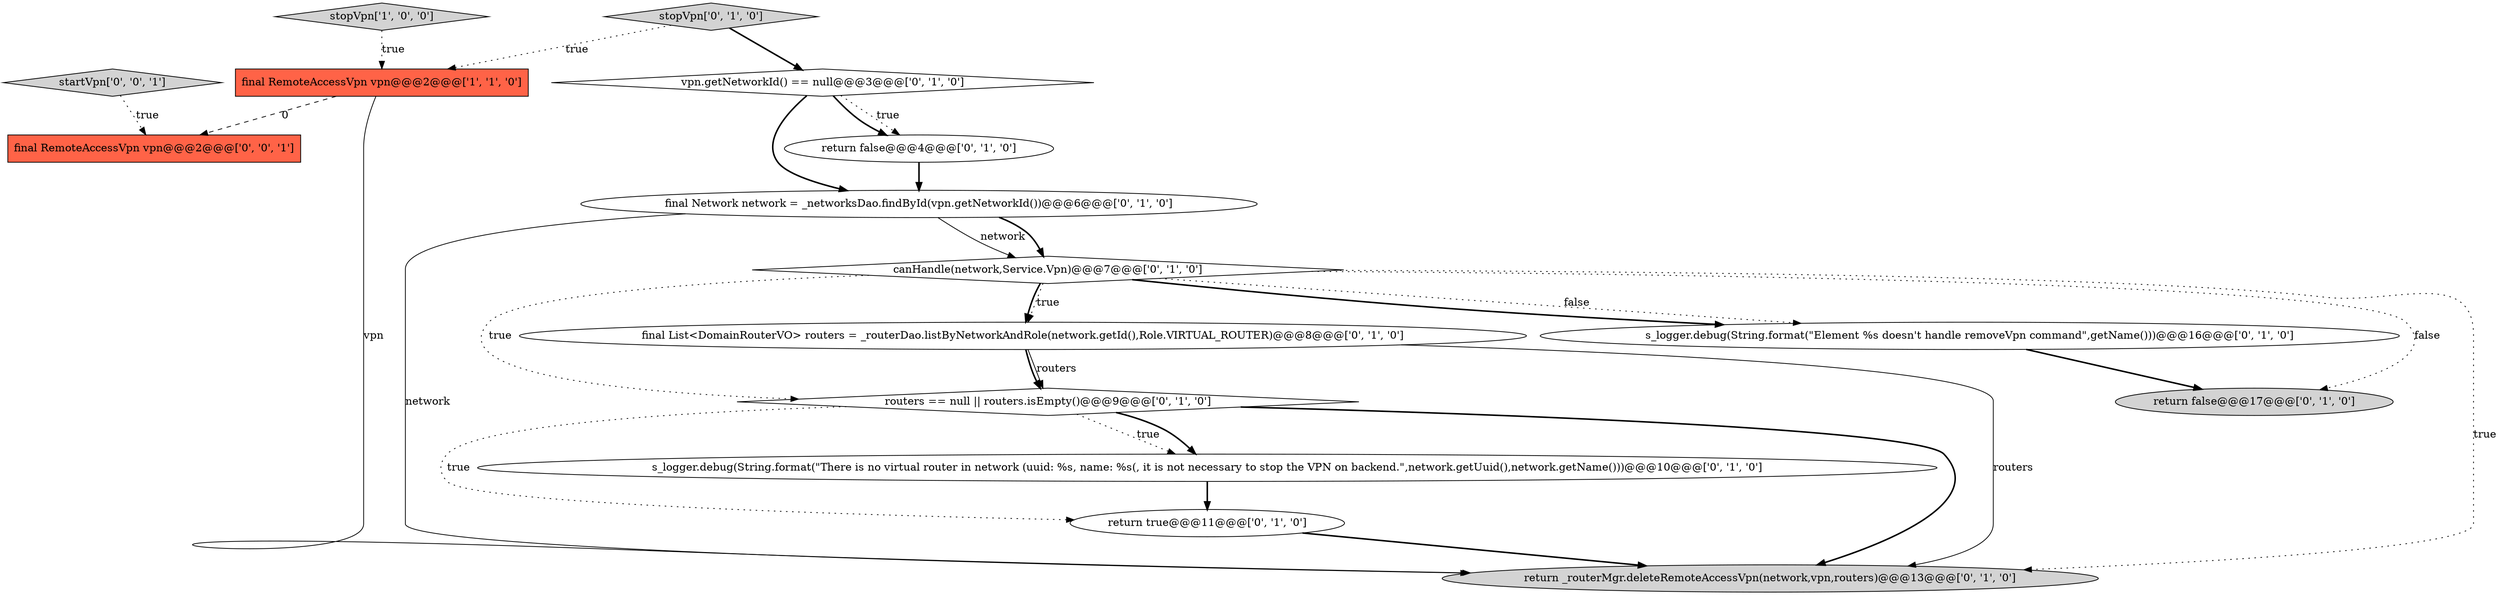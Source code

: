 digraph {
15 [style = filled, label = "final RemoteAccessVpn vpn@@@2@@@['0', '0', '1']", fillcolor = tomato, shape = box image = "AAA0AAABBB3BBB"];
8 [style = filled, label = "return true@@@11@@@['0', '1', '0']", fillcolor = white, shape = ellipse image = "AAA0AAABBB2BBB"];
10 [style = filled, label = "return _routerMgr.deleteRemoteAccessVpn(network,vpn,routers)@@@13@@@['0', '1', '0']", fillcolor = lightgray, shape = ellipse image = "AAA0AAABBB2BBB"];
13 [style = filled, label = "return false@@@4@@@['0', '1', '0']", fillcolor = white, shape = ellipse image = "AAA0AAABBB2BBB"];
11 [style = filled, label = "stopVpn['0', '1', '0']", fillcolor = lightgray, shape = diamond image = "AAA0AAABBB2BBB"];
1 [style = filled, label = "stopVpn['1', '0', '0']", fillcolor = lightgray, shape = diamond image = "AAA0AAABBB1BBB"];
5 [style = filled, label = "routers == null || routers.isEmpty()@@@9@@@['0', '1', '0']", fillcolor = white, shape = diamond image = "AAA0AAABBB2BBB"];
12 [style = filled, label = "s_logger.debug(String.format(\"Element %s doesn't handle removeVpn command\",getName()))@@@16@@@['0', '1', '0']", fillcolor = white, shape = ellipse image = "AAA1AAABBB2BBB"];
7 [style = filled, label = "canHandle(network,Service.Vpn)@@@7@@@['0', '1', '0']", fillcolor = white, shape = diamond image = "AAA0AAABBB2BBB"];
14 [style = filled, label = "startVpn['0', '0', '1']", fillcolor = lightgray, shape = diamond image = "AAA0AAABBB3BBB"];
4 [style = filled, label = "final List<DomainRouterVO> routers = _routerDao.listByNetworkAndRole(network.getId(),Role.VIRTUAL_ROUTER)@@@8@@@['0', '1', '0']", fillcolor = white, shape = ellipse image = "AAA0AAABBB2BBB"];
0 [style = filled, label = "final RemoteAccessVpn vpn@@@2@@@['1', '1', '0']", fillcolor = tomato, shape = box image = "AAA0AAABBB1BBB"];
2 [style = filled, label = "return false@@@17@@@['0', '1', '0']", fillcolor = lightgray, shape = ellipse image = "AAA0AAABBB2BBB"];
6 [style = filled, label = "final Network network = _networksDao.findById(vpn.getNetworkId())@@@6@@@['0', '1', '0']", fillcolor = white, shape = ellipse image = "AAA0AAABBB2BBB"];
9 [style = filled, label = "vpn.getNetworkId() == null@@@3@@@['0', '1', '0']", fillcolor = white, shape = diamond image = "AAA0AAABBB2BBB"];
3 [style = filled, label = "s_logger.debug(String.format(\"There is no virtual router in network (uuid: %s, name: %s(, it is not necessary to stop the VPN on backend.\",network.getUuid(),network.getName()))@@@10@@@['0', '1', '0']", fillcolor = white, shape = ellipse image = "AAA1AAABBB2BBB"];
5->8 [style = dotted, label="true"];
0->10 [style = solid, label="vpn"];
7->4 [style = dotted, label="true"];
7->12 [style = dotted, label="false"];
1->0 [style = dotted, label="true"];
5->3 [style = dotted, label="true"];
6->7 [style = solid, label="network"];
7->10 [style = dotted, label="true"];
4->5 [style = bold, label=""];
9->13 [style = dotted, label="true"];
12->2 [style = bold, label=""];
9->13 [style = bold, label=""];
13->6 [style = bold, label=""];
6->10 [style = solid, label="network"];
11->9 [style = bold, label=""];
11->0 [style = dotted, label="true"];
4->5 [style = solid, label="routers"];
5->10 [style = bold, label=""];
9->6 [style = bold, label=""];
7->5 [style = dotted, label="true"];
7->12 [style = bold, label=""];
14->15 [style = dotted, label="true"];
7->4 [style = bold, label=""];
3->8 [style = bold, label=""];
4->10 [style = solid, label="routers"];
7->2 [style = dotted, label="false"];
5->3 [style = bold, label=""];
0->15 [style = dashed, label="0"];
6->7 [style = bold, label=""];
8->10 [style = bold, label=""];
}
